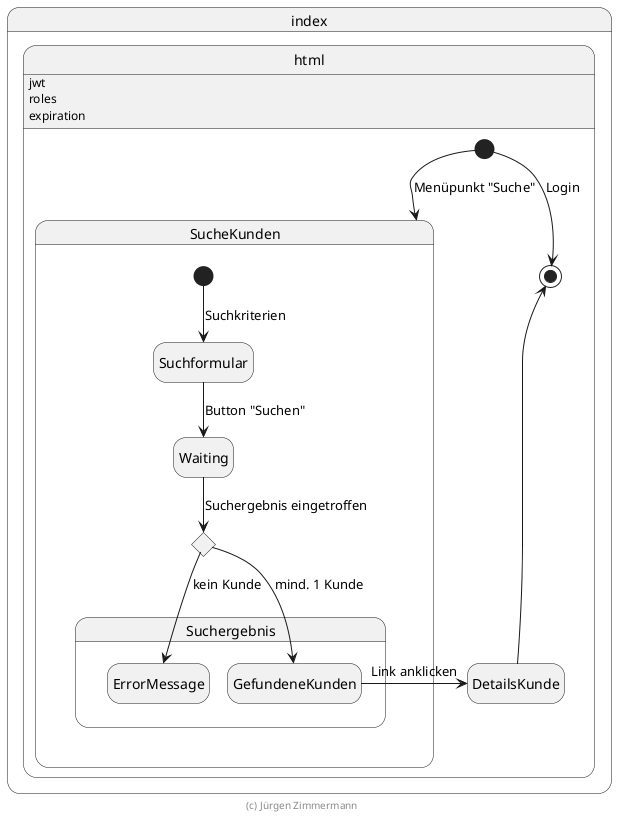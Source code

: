 ' Copyright (C) 2022 - present Juergen Zimmermann, Hochschule Karlsruhe
'
' This program is free software: you can redistribute it and/or modify
' it under the terms of the GNU General Public License as published by
' the Free Software Foundation, either version 3 of the License, or
' (at your option) any later version.
'
' This program is distributed in the hope that it will be useful,
' but WITHOUT ANY WARRANTY; without even the implied warranty of
' MERCHANTABILITY or FITNESS FOR A PARTICULAR PURPOSE.  See the
' GNU General Public License for more details.
'
' You should have received a copy of the GNU General Public License
' along with this program.  If not, see <https://www.gnu.org/licenses/>.

' Preview durch <Alt>d
' https://plantuml.com/de/state-diagram
' https://plantuml.com/de/guide

@startuml Zustandsdiagramm

hide empty description

state index.html {
    index.html: jwt
    index.html: roles
    index.html: expiration

    [*] --> [*]: Login

    state SucheKunden {
        [*] --> Suchformular: Suchkriterien
        Suchformular --> Waiting: Button "Suchen"
        state SuchergebnisChoice <<choice>>
        Waiting --> SuchergebnisChoice: Suchergebnis eingetroffen

        state Suchergebnis {
            SuchergebnisChoice --> GefundeneKunden: mind. 1 Kunde
            SuchergebnisChoice --> ErrorMessage: kein Kunde

            ErrorMessage -right[hidden]-> GefundeneKunden
        }
    }

    [*] -down-> SucheKunden: Menüpunkt "Suche"
    GefundeneKunden -right-> DetailsKunde: Link anklicken
    DetailsKunde -up-> [*]

    Suchergebnis -right[hidden]-> DetailsKunde
    SucheKunden -right[hidden]-> DetailsKunde
}

footer (c) Jürgen Zimmermann

@enduml
